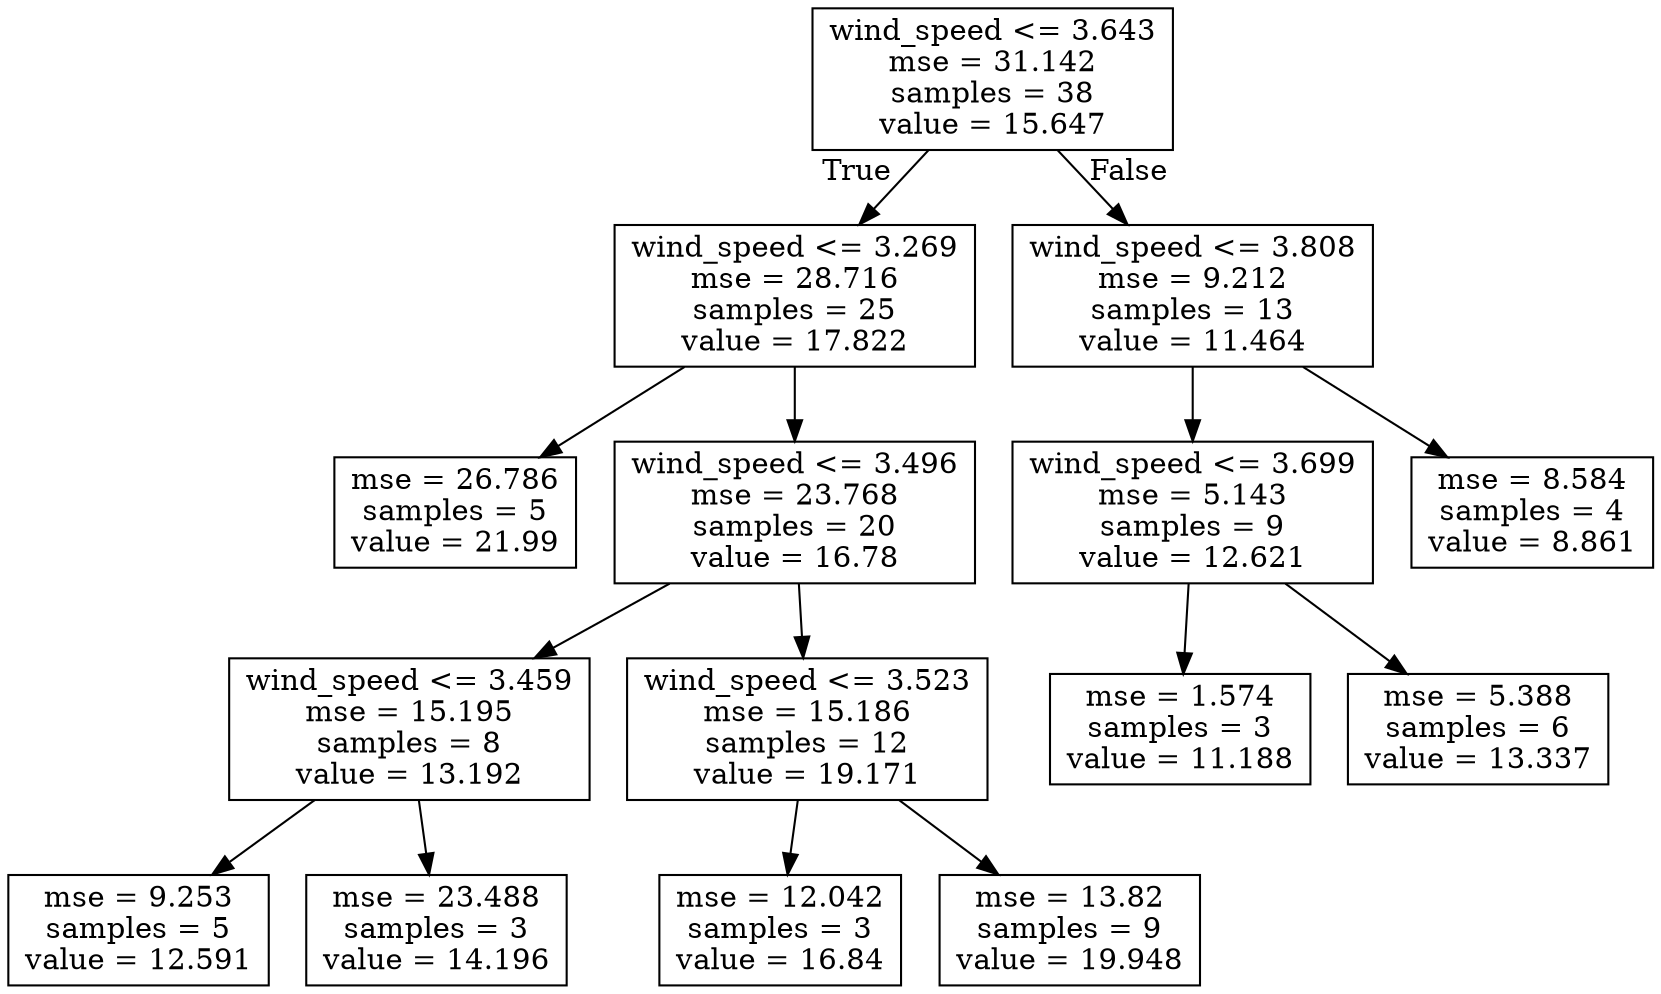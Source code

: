 digraph Tree {
node [shape=box] ;
0 [label="wind_speed <= 3.643\nmse = 31.142\nsamples = 38\nvalue = 15.647"] ;
1 [label="wind_speed <= 3.269\nmse = 28.716\nsamples = 25\nvalue = 17.822"] ;
0 -> 1 [labeldistance=2.5, labelangle=45, headlabel="True"] ;
3 [label="mse = 26.786\nsamples = 5\nvalue = 21.99"] ;
1 -> 3 ;
4 [label="wind_speed <= 3.496\nmse = 23.768\nsamples = 20\nvalue = 16.78"] ;
1 -> 4 ;
5 [label="wind_speed <= 3.459\nmse = 15.195\nsamples = 8\nvalue = 13.192"] ;
4 -> 5 ;
13 [label="mse = 9.253\nsamples = 5\nvalue = 12.591"] ;
5 -> 13 ;
14 [label="mse = 23.488\nsamples = 3\nvalue = 14.196"] ;
5 -> 14 ;
6 [label="wind_speed <= 3.523\nmse = 15.186\nsamples = 12\nvalue = 19.171"] ;
4 -> 6 ;
9 [label="mse = 12.042\nsamples = 3\nvalue = 16.84"] ;
6 -> 9 ;
10 [label="mse = 13.82\nsamples = 9\nvalue = 19.948"] ;
6 -> 10 ;
2 [label="wind_speed <= 3.808\nmse = 9.212\nsamples = 13\nvalue = 11.464"] ;
0 -> 2 [labeldistance=2.5, labelangle=-45, headlabel="False"] ;
7 [label="wind_speed <= 3.699\nmse = 5.143\nsamples = 9\nvalue = 12.621"] ;
2 -> 7 ;
11 [label="mse = 1.574\nsamples = 3\nvalue = 11.188"] ;
7 -> 11 ;
12 [label="mse = 5.388\nsamples = 6\nvalue = 13.337"] ;
7 -> 12 ;
8 [label="mse = 8.584\nsamples = 4\nvalue = 8.861"] ;
2 -> 8 ;
}
